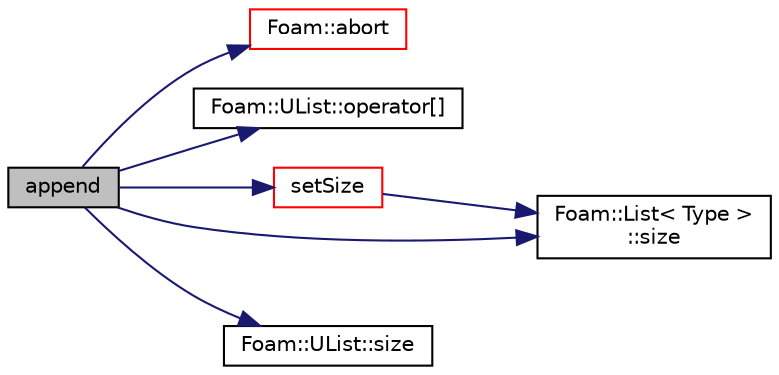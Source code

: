 digraph "append"
{
  bgcolor="transparent";
  edge [fontname="Helvetica",fontsize="10",labelfontname="Helvetica",labelfontsize="10"];
  node [fontname="Helvetica",fontsize="10",shape=record];
  rankdir="LR";
  Node229 [label="append",height=0.2,width=0.4,color="black", fillcolor="grey75", style="filled", fontcolor="black"];
  Node229 -> Node230 [color="midnightblue",fontsize="10",style="solid",fontname="Helvetica"];
  Node230 [label="Foam::abort",height=0.2,width=0.4,color="red",URL="$a21851.html#a447107a607d03e417307c203fa5fb44b"];
  Node229 -> Node275 [color="midnightblue",fontsize="10",style="solid",fontname="Helvetica"];
  Node275 [label="Foam::UList::operator[]",height=0.2,width=0.4,color="black",URL="$a26837.html#a851e28f7788bbc82f5a4aa9f0efdefe4",tooltip="Return element of UList. "];
  Node229 -> Node276 [color="midnightblue",fontsize="10",style="solid",fontname="Helvetica"];
  Node276 [label="setSize",height=0.2,width=0.4,color="red",URL="$a27565.html#aedb985ffeaf1bdbfeccc2a8730405703",tooltip="Alter the addressed list size. "];
  Node276 -> Node279 [color="midnightblue",fontsize="10",style="solid",fontname="Helvetica"];
  Node279 [label="Foam::List\< Type \>\l::size",height=0.2,width=0.4,color="black",URL="$a26833.html#a47b3bf30da1eb3ab8076b5fbe00e0494",tooltip="Return the number of elements in the UList. "];
  Node229 -> Node279 [color="midnightblue",fontsize="10",style="solid",fontname="Helvetica"];
  Node229 -> Node280 [color="midnightblue",fontsize="10",style="solid",fontname="Helvetica"];
  Node280 [label="Foam::UList::size",height=0.2,width=0.4,color="black",URL="$a26837.html#a47b3bf30da1eb3ab8076b5fbe00e0494",tooltip="Return the number of elements in the UList. "];
}
